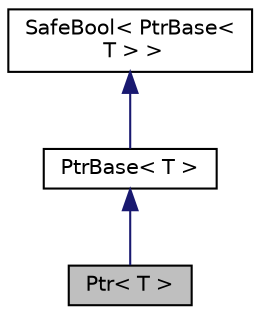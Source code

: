 digraph "Ptr&lt; T &gt;"
{
  edge [fontname="Helvetica",fontsize="10",labelfontname="Helvetica",labelfontsize="10"];
  node [fontname="Helvetica",fontsize="10",shape=record];
  Node0 [label="Ptr\< T \>",height=0.2,width=0.4,color="black", fillcolor="grey75", style="filled", fontcolor="black"];
  Node1 -> Node0 [dir="back",color="midnightblue",fontsize="10",style="solid",fontname="Helvetica"];
  Node1 [label="PtrBase\< T \>",height=0.2,width=0.4,color="black", fillcolor="white", style="filled",URL="$structevo_1_1_ptr_base.html"];
  Node2 -> Node1 [dir="back",color="midnightblue",fontsize="10",style="solid",fontname="Helvetica"];
  Node2 [label="SafeBool\< PtrBase\<\l T \> \>",height=0.2,width=0.4,color="black", fillcolor="white", style="filled",URL="$classevo_1_1_safe_bool.html"];
}
